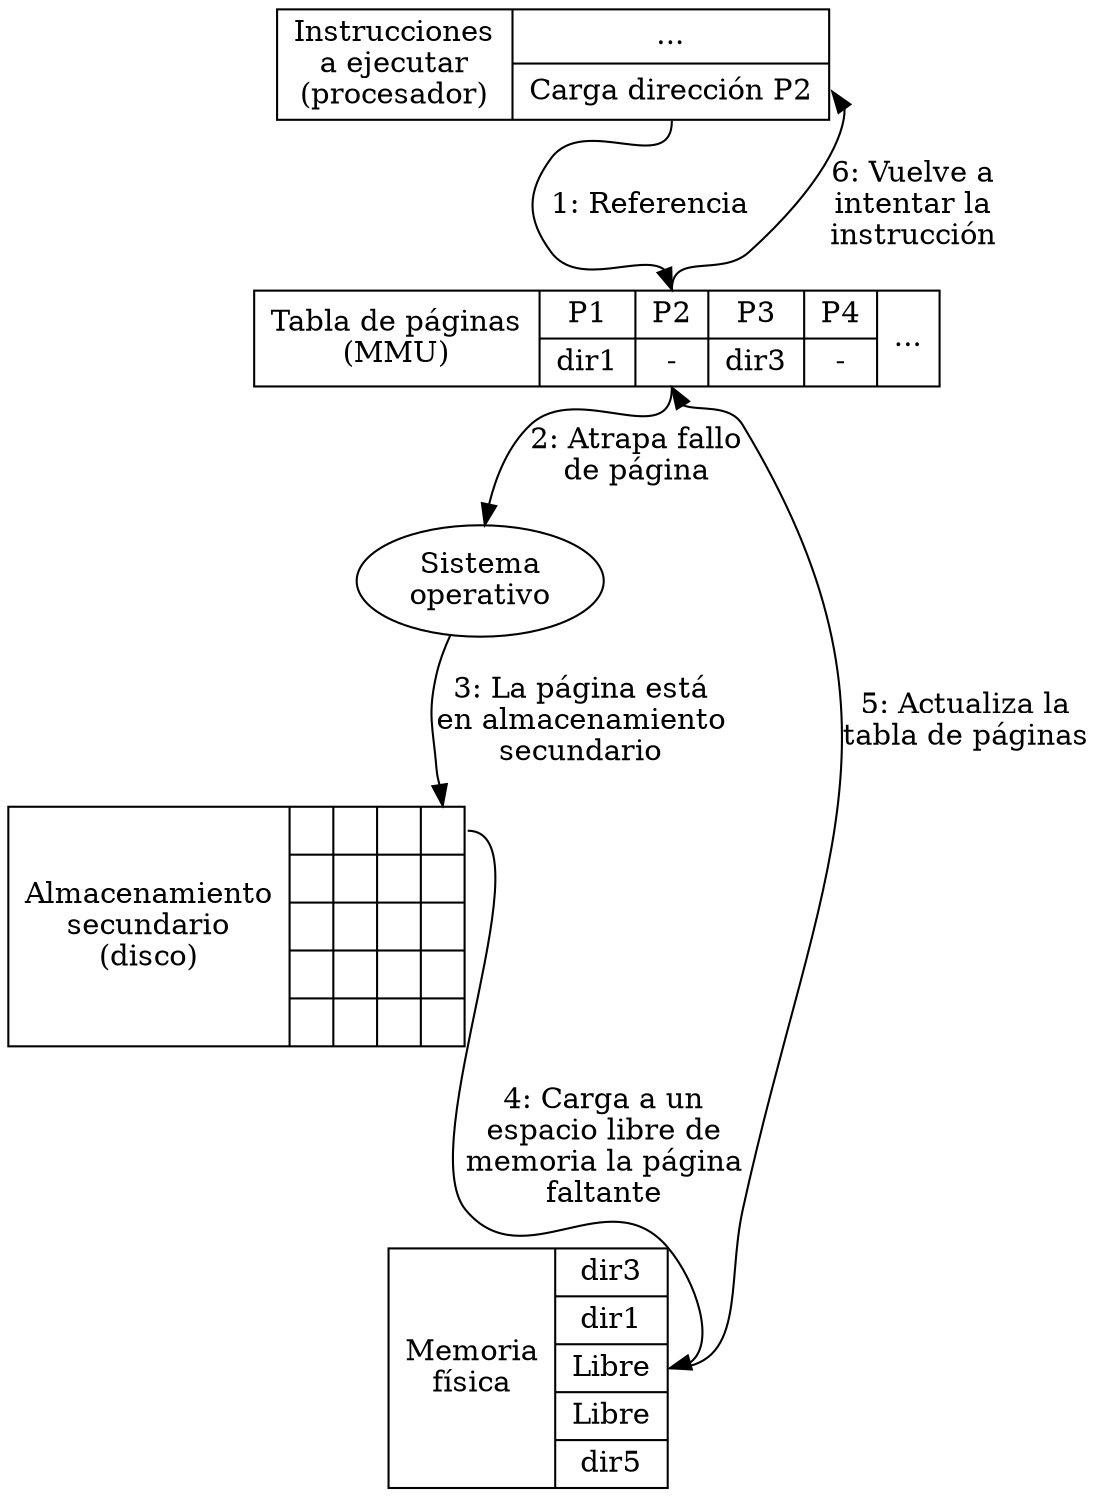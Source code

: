 #+begin_src dot :exports results :file ltxpng/respuesta_a_fallo_de_pagina.png
digraph G {
	instruc [shape=record, label="Instrucciones\na ejecutar\n(procesador)|{...|<acceso>Carga dirección P2}"];
	tabla [shape=record, label="Tabla de páginas\n(MMU)|{P1|dir1}|{<p2>P2|<dir2>-}|{P3|dir3}|{P4|-}|..."];

	sistop [label="Sistema\noperativo"];
	sec [shape=record, label="Almacenamiento\nsecundario\n(disco)|{||||}|{||||}|{||||}|{<aqui>||||}"];
	memfis [shape=record, label="Memoria\nfísica|{dir3|dir1|<libre>Libre|Libre|dir5}"];

	instruc:acceso -> tabla:p2 [label = "1: Referencia"];
	tabla:dir2 -> sistop [label = "2: Atrapa fallo\nde página"];
	sistop -> sec:aqui [label = "3: La página está\nen almacenamiento\nsecundario"];
	sec:aqui -> memfis:libre [label="4: Carga a un\nespacio libre de\nmemoria la página\nfaltante"];
	memfis:libre -> tabla:dir2 [label = "5: Actualiza la\ntabla de páginas"];
	tabla:p2 -> instruc:acceso [label = "6: Vuelve a\nintentar la\ninstrucción"];
}
#+end_src
